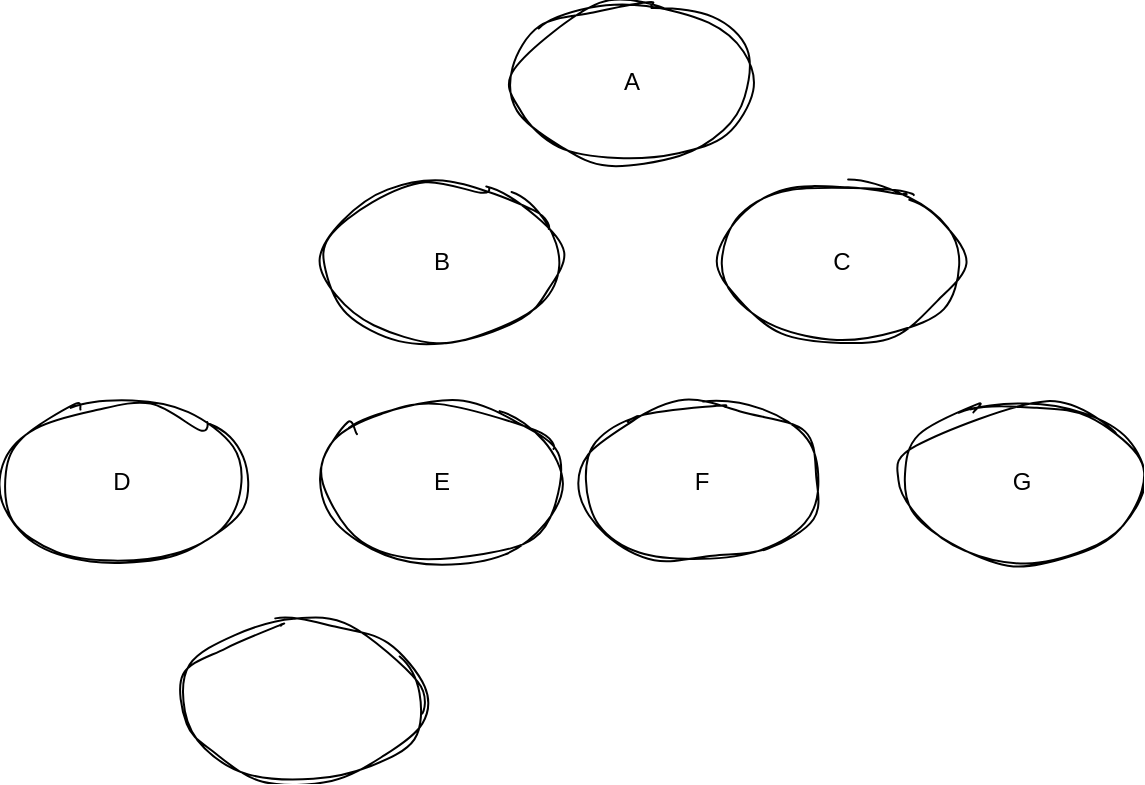 <mxfile version="21.3.7" type="device">
  <diagram name="Page-1" id="tHYJoh77mAfh7nrXyTra">
    <mxGraphModel dx="880" dy="522" grid="1" gridSize="10" guides="1" tooltips="1" connect="1" arrows="1" fold="1" page="1" pageScale="1" pageWidth="850" pageHeight="1100" math="0" shadow="0">
      <root>
        <mxCell id="0" />
        <mxCell id="1" parent="0" />
        <mxCell id="UiKUofc9EQiTBNJdgfwe-1" value="A" style="ellipse;whiteSpace=wrap;html=1;sketch=1;curveFitting=1;jiggle=2;rounded=0;" vertex="1" parent="1">
          <mxGeometry x="365" y="70" width="120" height="80" as="geometry" />
        </mxCell>
        <mxCell id="UiKUofc9EQiTBNJdgfwe-2" value="B" style="ellipse;whiteSpace=wrap;html=1;sketch=1;curveFitting=1;jiggle=2;rounded=0;" vertex="1" parent="1">
          <mxGeometry x="270" y="160" width="120" height="80" as="geometry" />
        </mxCell>
        <mxCell id="UiKUofc9EQiTBNJdgfwe-3" value="C" style="ellipse;whiteSpace=wrap;html=1;sketch=1;curveFitting=1;jiggle=2;rounded=0;" vertex="1" parent="1">
          <mxGeometry x="470" y="160" width="120" height="80" as="geometry" />
        </mxCell>
        <mxCell id="UiKUofc9EQiTBNJdgfwe-4" value="D" style="ellipse;whiteSpace=wrap;html=1;sketch=1;curveFitting=1;jiggle=2;rounded=0;" vertex="1" parent="1">
          <mxGeometry x="110" y="270" width="120" height="80" as="geometry" />
        </mxCell>
        <mxCell id="UiKUofc9EQiTBNJdgfwe-6" value="E" style="ellipse;whiteSpace=wrap;html=1;sketch=1;curveFitting=1;jiggle=2;rounded=0;" vertex="1" parent="1">
          <mxGeometry x="270" y="270" width="120" height="80" as="geometry" />
        </mxCell>
        <mxCell id="UiKUofc9EQiTBNJdgfwe-7" value="F" style="ellipse;whiteSpace=wrap;html=1;sketch=1;curveFitting=1;jiggle=2;rounded=0;" vertex="1" parent="1">
          <mxGeometry x="400" y="270" width="120" height="80" as="geometry" />
        </mxCell>
        <mxCell id="UiKUofc9EQiTBNJdgfwe-8" value="G" style="ellipse;whiteSpace=wrap;html=1;sketch=1;curveFitting=1;jiggle=2;rounded=0;" vertex="1" parent="1">
          <mxGeometry x="560" y="270" width="120" height="80" as="geometry" />
        </mxCell>
        <mxCell id="UiKUofc9EQiTBNJdgfwe-9" value="" style="ellipse;whiteSpace=wrap;html=1;sketch=1;curveFitting=1;jiggle=2;rounded=0;" vertex="1" parent="1">
          <mxGeometry x="200" y="380" width="120" height="80" as="geometry" />
        </mxCell>
      </root>
    </mxGraphModel>
  </diagram>
</mxfile>
